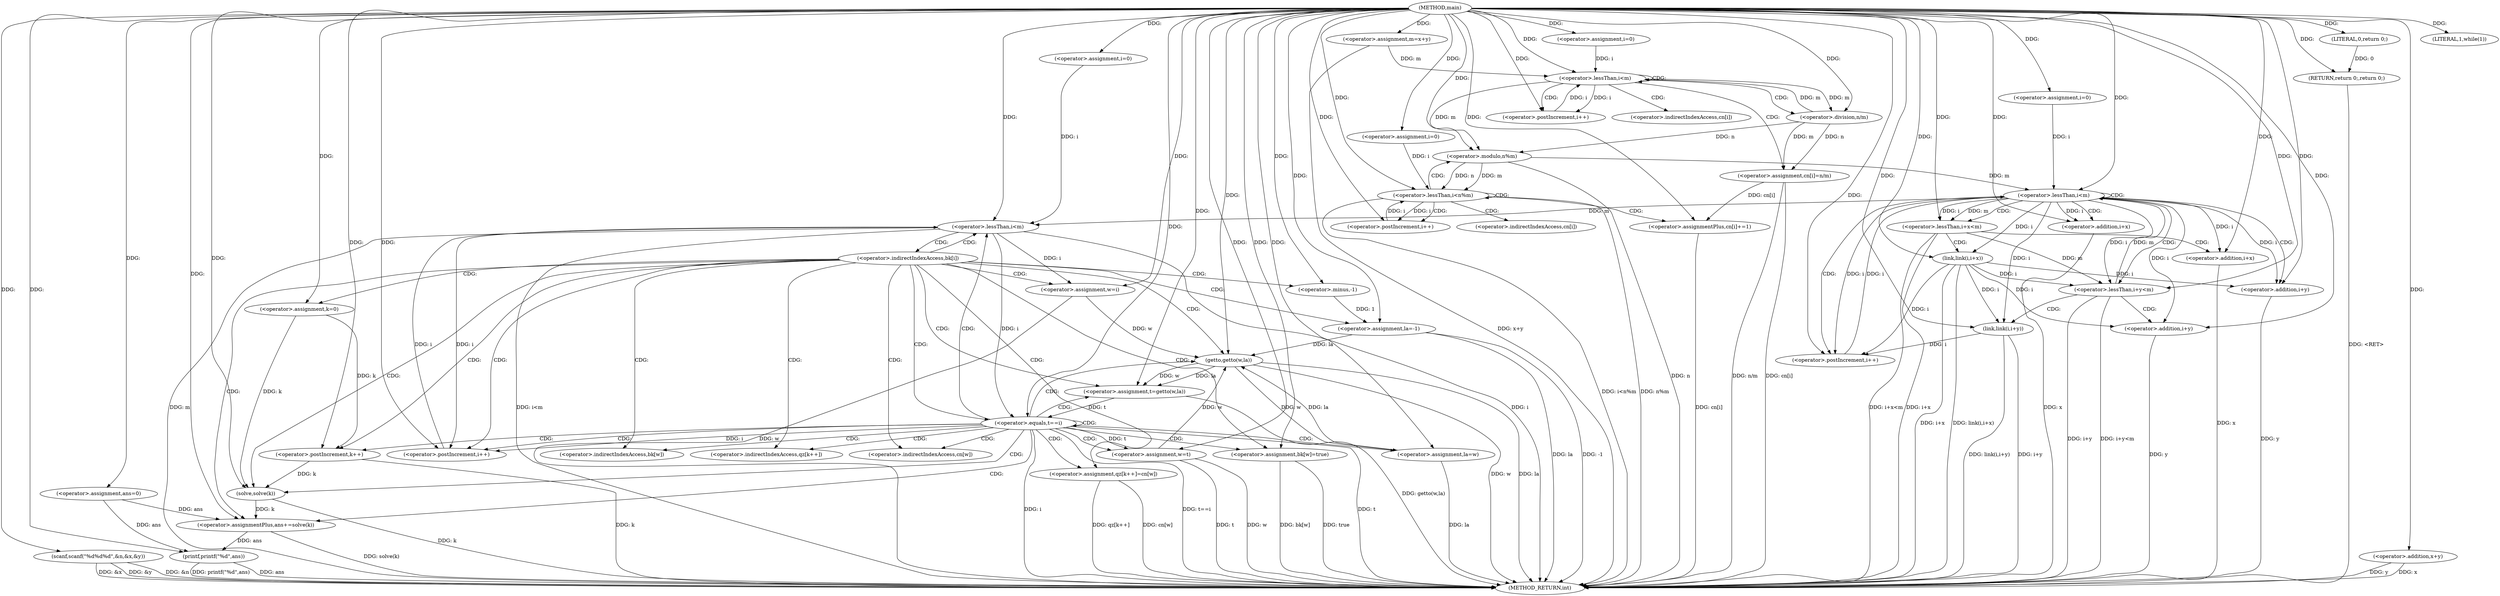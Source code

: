 digraph "main" {  
"1000282" [label = "(METHOD,main)" ]
"1000443" [label = "(METHOD_RETURN,int)" ]
"1000288" [label = "(<operator>.assignment,ans=0)" ]
"1000291" [label = "(scanf,scanf(\"%d%d%d\",&n,&x,&y))" ]
"1000300" [label = "(<operator>.assignment,m=x+y)" ]
"1000438" [label = "(printf,printf(\"%d\",ans))" ]
"1000441" [label = "(RETURN,return 0;,return 0;)" ]
"1000307" [label = "(<operator>.assignment,i=0)" ]
"1000310" [label = "(<operator>.lessThan,i<m)" ]
"1000313" [label = "(<operator>.postIncrement,i++)" ]
"1000315" [label = "(<operator>.assignment,cn[i]=n/m)" ]
"1000324" [label = "(<operator>.assignment,i=0)" ]
"1000327" [label = "(<operator>.lessThan,i<n%m)" ]
"1000332" [label = "(<operator>.postIncrement,i++)" ]
"1000334" [label = "(<operator>.assignmentPlus,cn[i]+=1)" ]
"1000341" [label = "(<operator>.assignment,i=0)" ]
"1000344" [label = "(<operator>.lessThan,i<m)" ]
"1000347" [label = "(<operator>.postIncrement,i++)" ]
"1000374" [label = "(<operator>.assignment,i=0)" ]
"1000377" [label = "(<operator>.lessThan,i<m)" ]
"1000380" [label = "(<operator>.postIncrement,i++)" ]
"1000442" [label = "(LITERAL,0,return 0;)" ]
"1000302" [label = "(<operator>.addition,x+y)" ]
"1000389" [label = "(<operator>.assignment,w=i)" ]
"1000393" [label = "(<operator>.assignment,k=0)" ]
"1000397" [label = "(<operator>.assignment,la=-1)" ]
"1000434" [label = "(<operator>.assignmentPlus,ans+=solve(k))" ]
"1000319" [label = "(<operator>.division,n/m)" ]
"1000329" [label = "(<operator>.modulo,n%m)" ]
"1000351" [label = "(<operator>.lessThan,i+x<m)" ]
"1000356" [label = "(link,link(i,i+x))" ]
"1000362" [label = "(<operator>.lessThan,i+y<m)" ]
"1000367" [label = "(link,link(i,i+y))" ]
"1000402" [label = "(LITERAL,1,while(1))" ]
"1000399" [label = "(<operator>.minus,-1)" ]
"1000404" [label = "(<operator>.assignment,qz[k++]=cn[w])" ]
"1000412" [label = "(<operator>.assignment,bk[w]=true)" ]
"1000418" [label = "(<operator>.assignment,t=getto(w,la))" ]
"1000428" [label = "(<operator>.assignment,la=w)" ]
"1000431" [label = "(<operator>.assignment,w=t)" ]
"1000436" [label = "(solve,solve(k))" ]
"1000352" [label = "(<operator>.addition,i+x)" ]
"1000358" [label = "(<operator>.addition,i+x)" ]
"1000363" [label = "(<operator>.addition,i+y)" ]
"1000369" [label = "(<operator>.addition,i+y)" ]
"1000424" [label = "(<operator>.equals,t==i)" ]
"1000420" [label = "(getto,getto(w,la))" ]
"1000407" [label = "(<operator>.postIncrement,k++)" ]
"1000316" [label = "(<operator>.indirectIndexAccess,cn[i])" ]
"1000335" [label = "(<operator>.indirectIndexAccess,cn[i])" ]
"1000384" [label = "(<operator>.indirectIndexAccess,bk[i])" ]
"1000405" [label = "(<operator>.indirectIndexAccess,qz[k++])" ]
"1000409" [label = "(<operator>.indirectIndexAccess,cn[w])" ]
"1000413" [label = "(<operator>.indirectIndexAccess,bk[w])" ]
  "1000291" -> "1000443"  [ label = "DDG: &n"] 
  "1000291" -> "1000443"  [ label = "DDG: &x"] 
  "1000291" -> "1000443"  [ label = "DDG: &y"] 
  "1000302" -> "1000443"  [ label = "DDG: x"] 
  "1000302" -> "1000443"  [ label = "DDG: y"] 
  "1000300" -> "1000443"  [ label = "DDG: x+y"] 
  "1000329" -> "1000443"  [ label = "DDG: n"] 
  "1000327" -> "1000443"  [ label = "DDG: n%m"] 
  "1000327" -> "1000443"  [ label = "DDG: i<n%m"] 
  "1000377" -> "1000443"  [ label = "DDG: i"] 
  "1000377" -> "1000443"  [ label = "DDG: m"] 
  "1000377" -> "1000443"  [ label = "DDG: i<m"] 
  "1000389" -> "1000443"  [ label = "DDG: w"] 
  "1000397" -> "1000443"  [ label = "DDG: la"] 
  "1000397" -> "1000443"  [ label = "DDG: -1"] 
  "1000407" -> "1000443"  [ label = "DDG: k"] 
  "1000404" -> "1000443"  [ label = "DDG: qz[k++]"] 
  "1000404" -> "1000443"  [ label = "DDG: cn[w]"] 
  "1000412" -> "1000443"  [ label = "DDG: bk[w]"] 
  "1000420" -> "1000443"  [ label = "DDG: w"] 
  "1000420" -> "1000443"  [ label = "DDG: la"] 
  "1000418" -> "1000443"  [ label = "DDG: getto(w,la)"] 
  "1000424" -> "1000443"  [ label = "DDG: t"] 
  "1000424" -> "1000443"  [ label = "DDG: i"] 
  "1000424" -> "1000443"  [ label = "DDG: t==i"] 
  "1000428" -> "1000443"  [ label = "DDG: la"] 
  "1000431" -> "1000443"  [ label = "DDG: w"] 
  "1000431" -> "1000443"  [ label = "DDG: t"] 
  "1000438" -> "1000443"  [ label = "DDG: ans"] 
  "1000438" -> "1000443"  [ label = "DDG: printf(\"%d\",ans)"] 
  "1000436" -> "1000443"  [ label = "DDG: k"] 
  "1000434" -> "1000443"  [ label = "DDG: solve(k)"] 
  "1000352" -> "1000443"  [ label = "DDG: x"] 
  "1000351" -> "1000443"  [ label = "DDG: i+x"] 
  "1000351" -> "1000443"  [ label = "DDG: i+x<m"] 
  "1000358" -> "1000443"  [ label = "DDG: x"] 
  "1000356" -> "1000443"  [ label = "DDG: i+x"] 
  "1000356" -> "1000443"  [ label = "DDG: link(i,i+x)"] 
  "1000363" -> "1000443"  [ label = "DDG: y"] 
  "1000362" -> "1000443"  [ label = "DDG: i+y"] 
  "1000362" -> "1000443"  [ label = "DDG: i+y<m"] 
  "1000369" -> "1000443"  [ label = "DDG: y"] 
  "1000367" -> "1000443"  [ label = "DDG: i+y"] 
  "1000367" -> "1000443"  [ label = "DDG: link(i,i+y)"] 
  "1000334" -> "1000443"  [ label = "DDG: cn[i]"] 
  "1000315" -> "1000443"  [ label = "DDG: cn[i]"] 
  "1000315" -> "1000443"  [ label = "DDG: n/m"] 
  "1000441" -> "1000443"  [ label = "DDG: <RET>"] 
  "1000412" -> "1000443"  [ label = "DDG: true"] 
  "1000282" -> "1000288"  [ label = "DDG: "] 
  "1000282" -> "1000291"  [ label = "DDG: "] 
  "1000282" -> "1000300"  [ label = "DDG: "] 
  "1000442" -> "1000441"  [ label = "DDG: 0"] 
  "1000282" -> "1000441"  [ label = "DDG: "] 
  "1000282" -> "1000307"  [ label = "DDG: "] 
  "1000319" -> "1000315"  [ label = "DDG: n"] 
  "1000319" -> "1000315"  [ label = "DDG: m"] 
  "1000282" -> "1000324"  [ label = "DDG: "] 
  "1000282" -> "1000334"  [ label = "DDG: "] 
  "1000282" -> "1000341"  [ label = "DDG: "] 
  "1000282" -> "1000374"  [ label = "DDG: "] 
  "1000282" -> "1000438"  [ label = "DDG: "] 
  "1000288" -> "1000438"  [ label = "DDG: ans"] 
  "1000434" -> "1000438"  [ label = "DDG: ans"] 
  "1000282" -> "1000442"  [ label = "DDG: "] 
  "1000282" -> "1000302"  [ label = "DDG: "] 
  "1000307" -> "1000310"  [ label = "DDG: i"] 
  "1000313" -> "1000310"  [ label = "DDG: i"] 
  "1000282" -> "1000310"  [ label = "DDG: "] 
  "1000300" -> "1000310"  [ label = "DDG: m"] 
  "1000319" -> "1000310"  [ label = "DDG: m"] 
  "1000310" -> "1000313"  [ label = "DDG: i"] 
  "1000282" -> "1000313"  [ label = "DDG: "] 
  "1000324" -> "1000327"  [ label = "DDG: i"] 
  "1000332" -> "1000327"  [ label = "DDG: i"] 
  "1000282" -> "1000327"  [ label = "DDG: "] 
  "1000329" -> "1000327"  [ label = "DDG: m"] 
  "1000329" -> "1000327"  [ label = "DDG: n"] 
  "1000327" -> "1000332"  [ label = "DDG: i"] 
  "1000282" -> "1000332"  [ label = "DDG: "] 
  "1000315" -> "1000334"  [ label = "DDG: cn[i]"] 
  "1000341" -> "1000344"  [ label = "DDG: i"] 
  "1000347" -> "1000344"  [ label = "DDG: i"] 
  "1000282" -> "1000344"  [ label = "DDG: "] 
  "1000329" -> "1000344"  [ label = "DDG: m"] 
  "1000362" -> "1000344"  [ label = "DDG: m"] 
  "1000367" -> "1000347"  [ label = "DDG: i"] 
  "1000282" -> "1000347"  [ label = "DDG: "] 
  "1000356" -> "1000347"  [ label = "DDG: i"] 
  "1000344" -> "1000347"  [ label = "DDG: i"] 
  "1000374" -> "1000377"  [ label = "DDG: i"] 
  "1000380" -> "1000377"  [ label = "DDG: i"] 
  "1000282" -> "1000377"  [ label = "DDG: "] 
  "1000344" -> "1000377"  [ label = "DDG: m"] 
  "1000377" -> "1000380"  [ label = "DDG: i"] 
  "1000424" -> "1000380"  [ label = "DDG: i"] 
  "1000282" -> "1000380"  [ label = "DDG: "] 
  "1000377" -> "1000389"  [ label = "DDG: i"] 
  "1000282" -> "1000389"  [ label = "DDG: "] 
  "1000282" -> "1000393"  [ label = "DDG: "] 
  "1000399" -> "1000397"  [ label = "DDG: 1"] 
  "1000436" -> "1000434"  [ label = "DDG: k"] 
  "1000282" -> "1000319"  [ label = "DDG: "] 
  "1000310" -> "1000319"  [ label = "DDG: m"] 
  "1000319" -> "1000329"  [ label = "DDG: n"] 
  "1000282" -> "1000329"  [ label = "DDG: "] 
  "1000310" -> "1000329"  [ label = "DDG: m"] 
  "1000282" -> "1000397"  [ label = "DDG: "] 
  "1000282" -> "1000402"  [ label = "DDG: "] 
  "1000288" -> "1000434"  [ label = "DDG: ans"] 
  "1000282" -> "1000434"  [ label = "DDG: "] 
  "1000282" -> "1000351"  [ label = "DDG: "] 
  "1000344" -> "1000351"  [ label = "DDG: i"] 
  "1000344" -> "1000351"  [ label = "DDG: m"] 
  "1000282" -> "1000356"  [ label = "DDG: "] 
  "1000344" -> "1000356"  [ label = "DDG: i"] 
  "1000356" -> "1000362"  [ label = "DDG: i"] 
  "1000282" -> "1000362"  [ label = "DDG: "] 
  "1000344" -> "1000362"  [ label = "DDG: i"] 
  "1000351" -> "1000362"  [ label = "DDG: m"] 
  "1000282" -> "1000367"  [ label = "DDG: "] 
  "1000356" -> "1000367"  [ label = "DDG: i"] 
  "1000344" -> "1000367"  [ label = "DDG: i"] 
  "1000282" -> "1000399"  [ label = "DDG: "] 
  "1000282" -> "1000412"  [ label = "DDG: "] 
  "1000420" -> "1000418"  [ label = "DDG: la"] 
  "1000420" -> "1000418"  [ label = "DDG: w"] 
  "1000420" -> "1000428"  [ label = "DDG: w"] 
  "1000282" -> "1000428"  [ label = "DDG: "] 
  "1000424" -> "1000431"  [ label = "DDG: t"] 
  "1000282" -> "1000431"  [ label = "DDG: "] 
  "1000393" -> "1000436"  [ label = "DDG: k"] 
  "1000407" -> "1000436"  [ label = "DDG: k"] 
  "1000282" -> "1000436"  [ label = "DDG: "] 
  "1000344" -> "1000352"  [ label = "DDG: i"] 
  "1000282" -> "1000352"  [ label = "DDG: "] 
  "1000282" -> "1000358"  [ label = "DDG: "] 
  "1000344" -> "1000358"  [ label = "DDG: i"] 
  "1000356" -> "1000363"  [ label = "DDG: i"] 
  "1000282" -> "1000363"  [ label = "DDG: "] 
  "1000344" -> "1000363"  [ label = "DDG: i"] 
  "1000282" -> "1000369"  [ label = "DDG: "] 
  "1000356" -> "1000369"  [ label = "DDG: i"] 
  "1000344" -> "1000369"  [ label = "DDG: i"] 
  "1000282" -> "1000418"  [ label = "DDG: "] 
  "1000389" -> "1000420"  [ label = "DDG: w"] 
  "1000431" -> "1000420"  [ label = "DDG: w"] 
  "1000282" -> "1000420"  [ label = "DDG: "] 
  "1000397" -> "1000420"  [ label = "DDG: la"] 
  "1000428" -> "1000420"  [ label = "DDG: la"] 
  "1000418" -> "1000424"  [ label = "DDG: t"] 
  "1000282" -> "1000424"  [ label = "DDG: "] 
  "1000377" -> "1000424"  [ label = "DDG: i"] 
  "1000393" -> "1000407"  [ label = "DDG: k"] 
  "1000282" -> "1000407"  [ label = "DDG: "] 
  "1000310" -> "1000315"  [ label = "CDG: "] 
  "1000310" -> "1000310"  [ label = "CDG: "] 
  "1000310" -> "1000313"  [ label = "CDG: "] 
  "1000310" -> "1000316"  [ label = "CDG: "] 
  "1000310" -> "1000319"  [ label = "CDG: "] 
  "1000327" -> "1000332"  [ label = "CDG: "] 
  "1000327" -> "1000329"  [ label = "CDG: "] 
  "1000327" -> "1000334"  [ label = "CDG: "] 
  "1000327" -> "1000335"  [ label = "CDG: "] 
  "1000327" -> "1000327"  [ label = "CDG: "] 
  "1000344" -> "1000362"  [ label = "CDG: "] 
  "1000344" -> "1000363"  [ label = "CDG: "] 
  "1000344" -> "1000352"  [ label = "CDG: "] 
  "1000344" -> "1000344"  [ label = "CDG: "] 
  "1000344" -> "1000351"  [ label = "CDG: "] 
  "1000344" -> "1000347"  [ label = "CDG: "] 
  "1000377" -> "1000384"  [ label = "CDG: "] 
  "1000351" -> "1000356"  [ label = "CDG: "] 
  "1000351" -> "1000358"  [ label = "CDG: "] 
  "1000362" -> "1000367"  [ label = "CDG: "] 
  "1000362" -> "1000369"  [ label = "CDG: "] 
  "1000384" -> "1000389"  [ label = "CDG: "] 
  "1000384" -> "1000380"  [ label = "CDG: "] 
  "1000384" -> "1000397"  [ label = "CDG: "] 
  "1000384" -> "1000399"  [ label = "CDG: "] 
  "1000384" -> "1000377"  [ label = "CDG: "] 
  "1000384" -> "1000393"  [ label = "CDG: "] 
  "1000384" -> "1000409"  [ label = "CDG: "] 
  "1000384" -> "1000404"  [ label = "CDG: "] 
  "1000384" -> "1000407"  [ label = "CDG: "] 
  "1000384" -> "1000405"  [ label = "CDG: "] 
  "1000384" -> "1000424"  [ label = "CDG: "] 
  "1000384" -> "1000420"  [ label = "CDG: "] 
  "1000384" -> "1000412"  [ label = "CDG: "] 
  "1000384" -> "1000436"  [ label = "CDG: "] 
  "1000384" -> "1000418"  [ label = "CDG: "] 
  "1000384" -> "1000413"  [ label = "CDG: "] 
  "1000384" -> "1000434"  [ label = "CDG: "] 
  "1000424" -> "1000431"  [ label = "CDG: "] 
  "1000424" -> "1000428"  [ label = "CDG: "] 
  "1000424" -> "1000409"  [ label = "CDG: "] 
  "1000424" -> "1000404"  [ label = "CDG: "] 
  "1000424" -> "1000407"  [ label = "CDG: "] 
  "1000424" -> "1000405"  [ label = "CDG: "] 
  "1000424" -> "1000424"  [ label = "CDG: "] 
  "1000424" -> "1000420"  [ label = "CDG: "] 
  "1000424" -> "1000412"  [ label = "CDG: "] 
  "1000424" -> "1000380"  [ label = "CDG: "] 
  "1000424" -> "1000436"  [ label = "CDG: "] 
  "1000424" -> "1000418"  [ label = "CDG: "] 
  "1000424" -> "1000377"  [ label = "CDG: "] 
  "1000424" -> "1000413"  [ label = "CDG: "] 
  "1000424" -> "1000434"  [ label = "CDG: "] 
}
